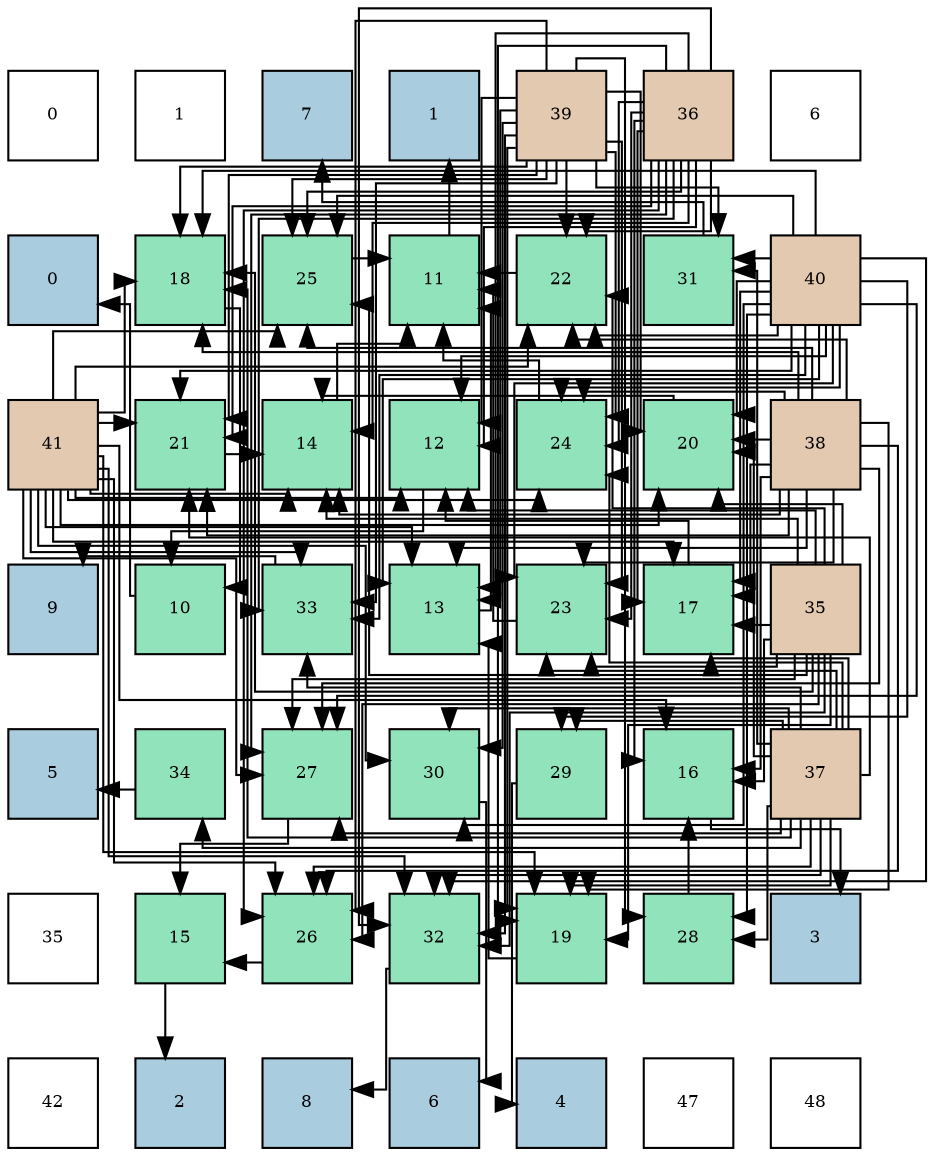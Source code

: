 digraph layout{
 rankdir=TB;
 splines=ortho;
 node [style=filled shape=square fixedsize=true width=0.6];
0[label="0", fontsize=8, fillcolor="#ffffff"];
1[label="1", fontsize=8, fillcolor="#ffffff"];
2[label="7", fontsize=8, fillcolor="#a9ccde"];
3[label="1", fontsize=8, fillcolor="#a9ccde"];
4[label="39", fontsize=8, fillcolor="#e3c9af"];
5[label="36", fontsize=8, fillcolor="#e3c9af"];
6[label="6", fontsize=8, fillcolor="#ffffff"];
7[label="0", fontsize=8, fillcolor="#a9ccde"];
8[label="18", fontsize=8, fillcolor="#91e3bb"];
9[label="25", fontsize=8, fillcolor="#91e3bb"];
10[label="11", fontsize=8, fillcolor="#91e3bb"];
11[label="22", fontsize=8, fillcolor="#91e3bb"];
12[label="31", fontsize=8, fillcolor="#91e3bb"];
13[label="40", fontsize=8, fillcolor="#e3c9af"];
14[label="41", fontsize=8, fillcolor="#e3c9af"];
15[label="21", fontsize=8, fillcolor="#91e3bb"];
16[label="14", fontsize=8, fillcolor="#91e3bb"];
17[label="12", fontsize=8, fillcolor="#91e3bb"];
18[label="24", fontsize=8, fillcolor="#91e3bb"];
19[label="20", fontsize=8, fillcolor="#91e3bb"];
20[label="38", fontsize=8, fillcolor="#e3c9af"];
21[label="9", fontsize=8, fillcolor="#a9ccde"];
22[label="10", fontsize=8, fillcolor="#91e3bb"];
23[label="33", fontsize=8, fillcolor="#91e3bb"];
24[label="13", fontsize=8, fillcolor="#91e3bb"];
25[label="23", fontsize=8, fillcolor="#91e3bb"];
26[label="17", fontsize=8, fillcolor="#91e3bb"];
27[label="35", fontsize=8, fillcolor="#e3c9af"];
28[label="5", fontsize=8, fillcolor="#a9ccde"];
29[label="34", fontsize=8, fillcolor="#91e3bb"];
30[label="27", fontsize=8, fillcolor="#91e3bb"];
31[label="30", fontsize=8, fillcolor="#91e3bb"];
32[label="29", fontsize=8, fillcolor="#91e3bb"];
33[label="16", fontsize=8, fillcolor="#91e3bb"];
34[label="37", fontsize=8, fillcolor="#e3c9af"];
35[label="35", fontsize=8, fillcolor="#ffffff"];
36[label="15", fontsize=8, fillcolor="#91e3bb"];
37[label="26", fontsize=8, fillcolor="#91e3bb"];
38[label="32", fontsize=8, fillcolor="#91e3bb"];
39[label="19", fontsize=8, fillcolor="#91e3bb"];
40[label="28", fontsize=8, fillcolor="#91e3bb"];
41[label="3", fontsize=8, fillcolor="#a9ccde"];
42[label="42", fontsize=8, fillcolor="#ffffff"];
43[label="2", fontsize=8, fillcolor="#a9ccde"];
44[label="8", fontsize=8, fillcolor="#a9ccde"];
45[label="6", fontsize=8, fillcolor="#a9ccde"];
46[label="4", fontsize=8, fillcolor="#a9ccde"];
47[label="47", fontsize=8, fillcolor="#ffffff"];
48[label="48", fontsize=8, fillcolor="#ffffff"];
edge [constraint=false, style=vis];22 -> 7;
10 -> 3;
17 -> 22;
24 -> 10;
16 -> 10;
36 -> 43;
33 -> 41;
26 -> 17;
8 -> 22;
39 -> 24;
19 -> 16;
15 -> 16;
11 -> 10;
25 -> 10;
18 -> 10;
9 -> 10;
37 -> 36;
30 -> 36;
40 -> 33;
32 -> 46;
31 -> 45;
12 -> 2;
38 -> 44;
23 -> 21;
29 -> 28;
27 -> 17;
27 -> 16;
27 -> 33;
27 -> 26;
27 -> 8;
27 -> 39;
27 -> 19;
27 -> 11;
27 -> 25;
27 -> 9;
27 -> 37;
27 -> 30;
27 -> 38;
5 -> 17;
5 -> 24;
5 -> 16;
5 -> 33;
5 -> 26;
5 -> 39;
5 -> 15;
5 -> 11;
5 -> 25;
5 -> 18;
5 -> 9;
5 -> 37;
5 -> 30;
5 -> 38;
5 -> 23;
34 -> 26;
34 -> 8;
34 -> 39;
34 -> 19;
34 -> 15;
34 -> 25;
34 -> 18;
34 -> 37;
34 -> 30;
34 -> 40;
34 -> 32;
34 -> 31;
34 -> 12;
34 -> 38;
34 -> 23;
34 -> 29;
20 -> 24;
20 -> 16;
20 -> 33;
20 -> 26;
20 -> 8;
20 -> 39;
20 -> 19;
20 -> 15;
20 -> 11;
20 -> 25;
20 -> 18;
20 -> 9;
20 -> 37;
20 -> 30;
4 -> 17;
4 -> 24;
4 -> 8;
4 -> 39;
4 -> 19;
4 -> 15;
4 -> 11;
4 -> 25;
4 -> 18;
4 -> 9;
4 -> 37;
4 -> 40;
4 -> 31;
4 -> 12;
4 -> 38;
4 -> 23;
13 -> 17;
13 -> 24;
13 -> 26;
13 -> 8;
13 -> 19;
13 -> 15;
13 -> 11;
13 -> 25;
13 -> 18;
13 -> 9;
13 -> 30;
13 -> 40;
13 -> 32;
13 -> 31;
13 -> 12;
13 -> 38;
13 -> 23;
14 -> 17;
14 -> 24;
14 -> 16;
14 -> 33;
14 -> 26;
14 -> 8;
14 -> 39;
14 -> 19;
14 -> 15;
14 -> 11;
14 -> 18;
14 -> 9;
14 -> 37;
14 -> 30;
14 -> 31;
14 -> 38;
14 -> 23;
edge [constraint=true, style=invis];
0 -> 7 -> 14 -> 21 -> 28 -> 35 -> 42;
1 -> 8 -> 15 -> 22 -> 29 -> 36 -> 43;
2 -> 9 -> 16 -> 23 -> 30 -> 37 -> 44;
3 -> 10 -> 17 -> 24 -> 31 -> 38 -> 45;
4 -> 11 -> 18 -> 25 -> 32 -> 39 -> 46;
5 -> 12 -> 19 -> 26 -> 33 -> 40 -> 47;
6 -> 13 -> 20 -> 27 -> 34 -> 41 -> 48;
rank = same {0 -> 1 -> 2 -> 3 -> 4 -> 5 -> 6};
rank = same {7 -> 8 -> 9 -> 10 -> 11 -> 12 -> 13};
rank = same {14 -> 15 -> 16 -> 17 -> 18 -> 19 -> 20};
rank = same {21 -> 22 -> 23 -> 24 -> 25 -> 26 -> 27};
rank = same {28 -> 29 -> 30 -> 31 -> 32 -> 33 -> 34};
rank = same {35 -> 36 -> 37 -> 38 -> 39 -> 40 -> 41};
rank = same {42 -> 43 -> 44 -> 45 -> 46 -> 47 -> 48};
}